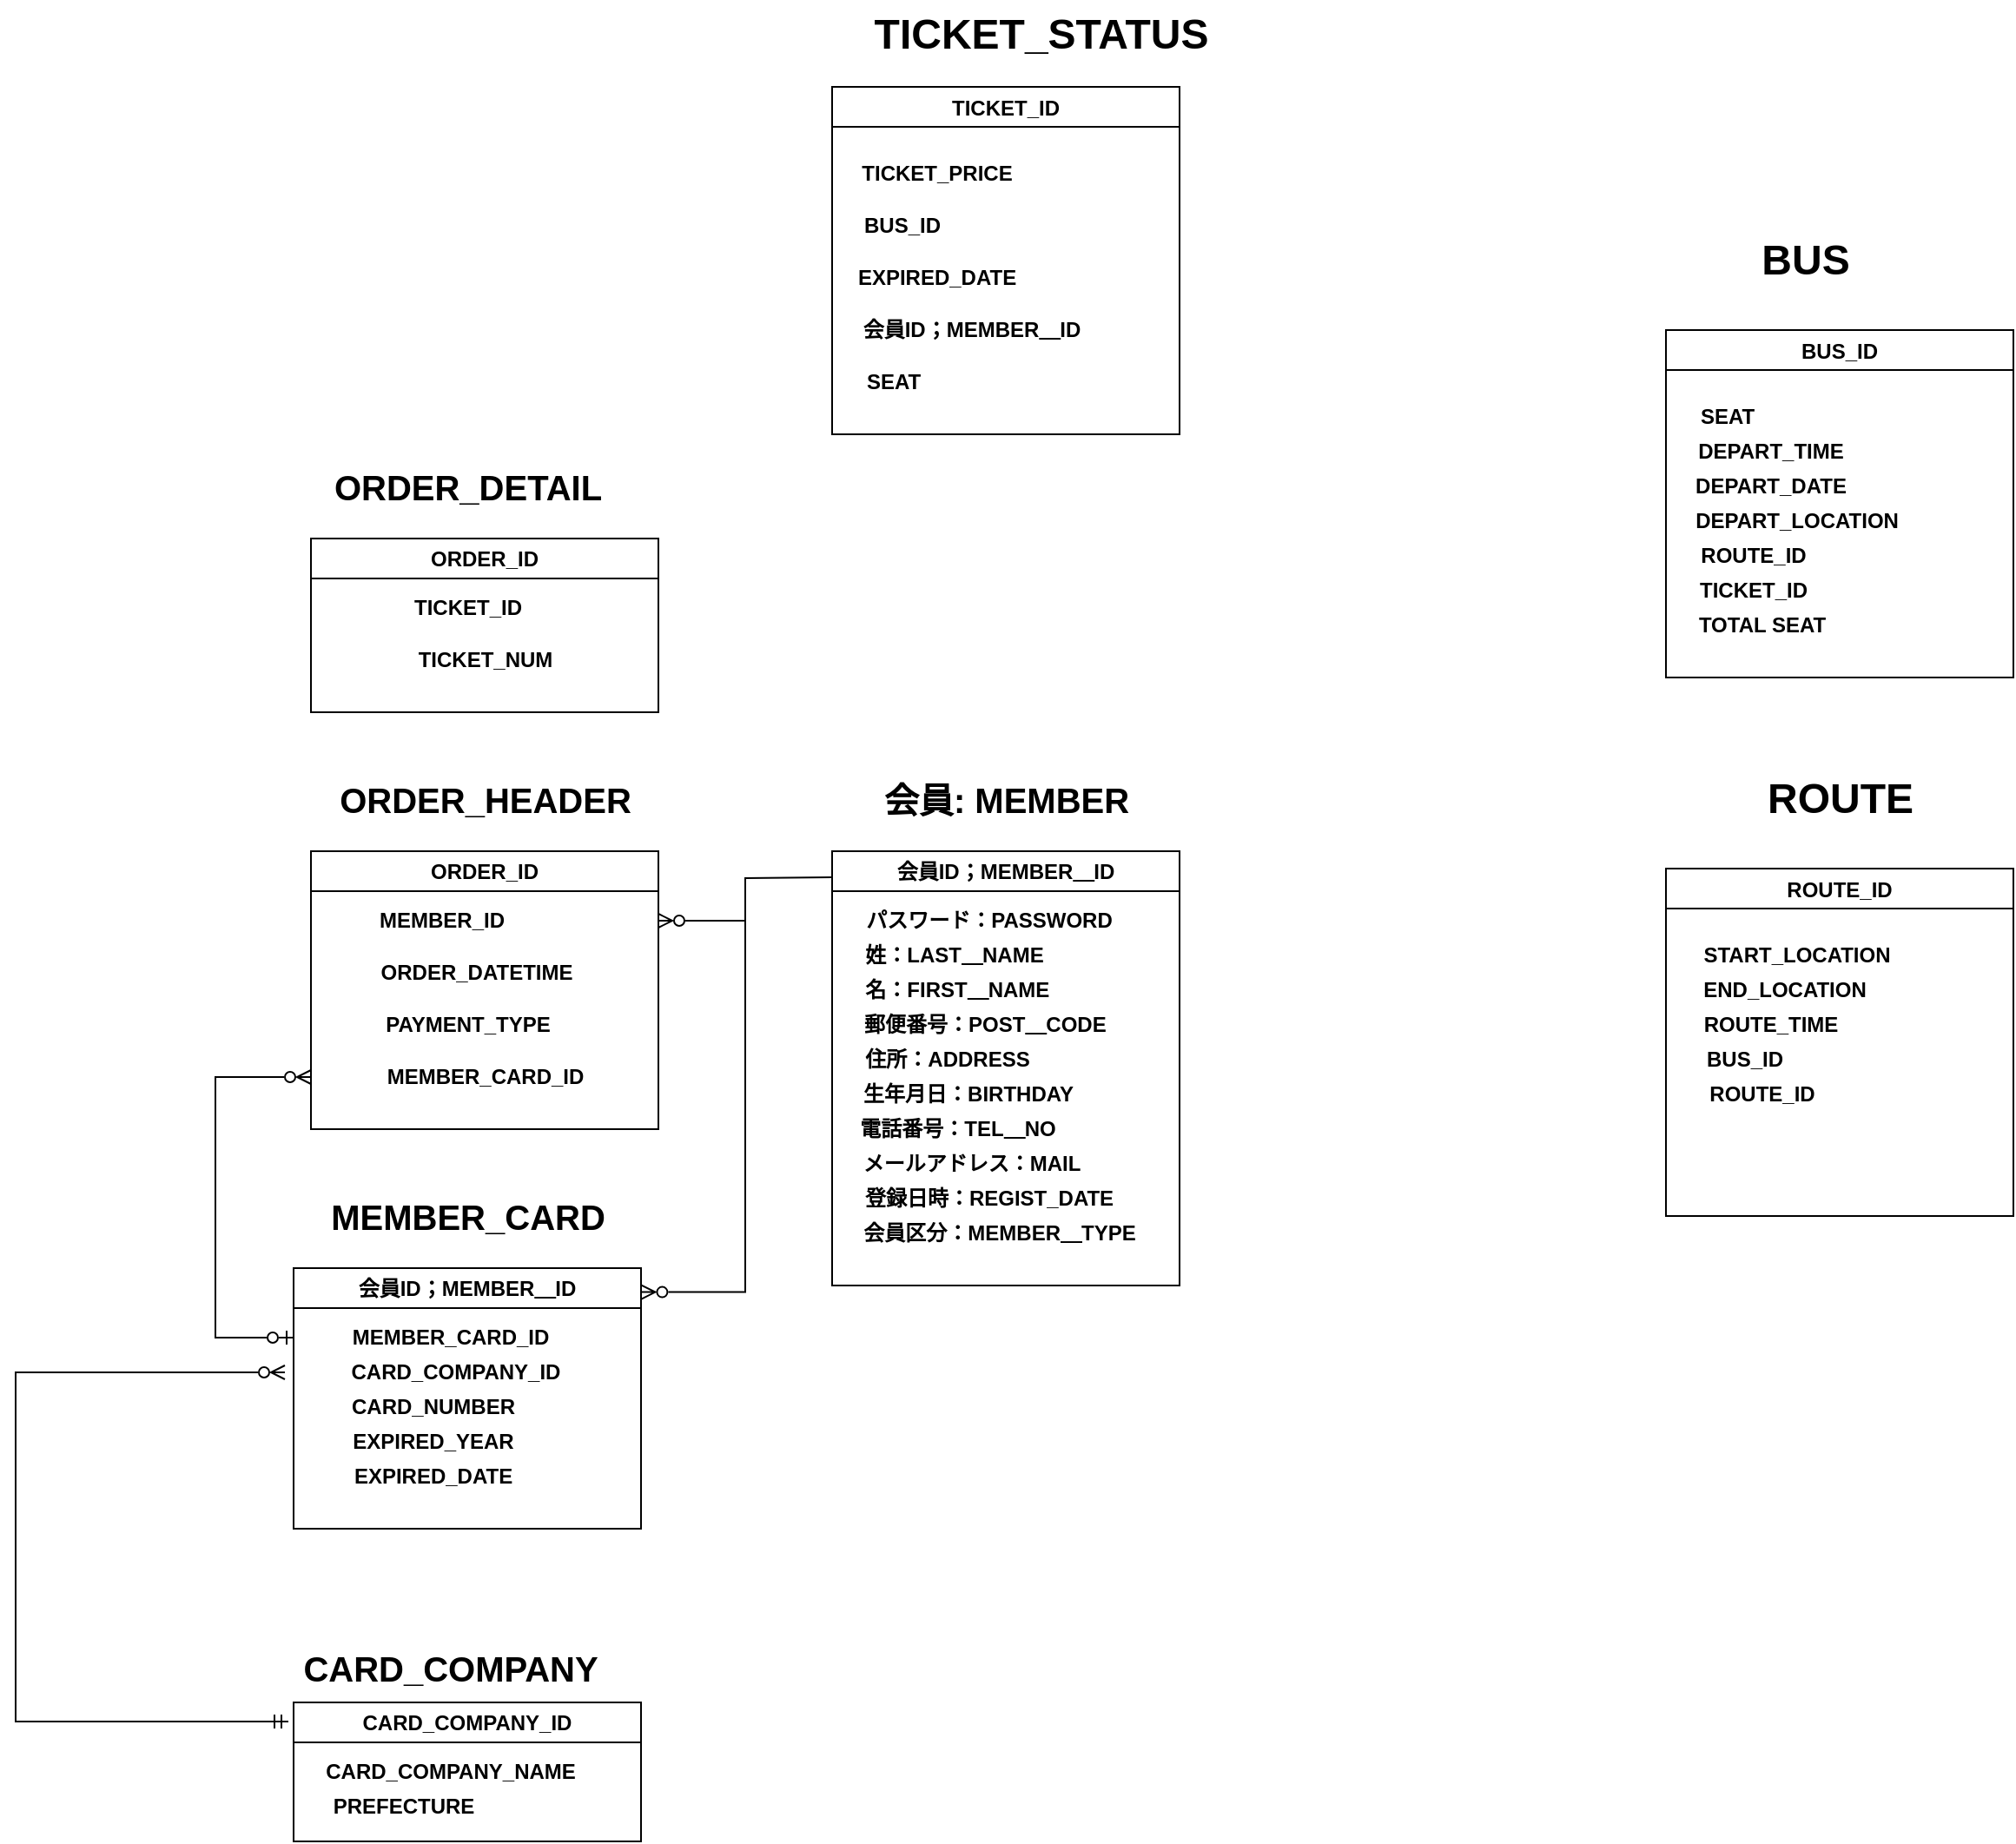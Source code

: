 <mxfile version="21.7.2" type="github">
  <diagram name="Page-1" id="74e2e168-ea6b-b213-b513-2b3c1d86103e">
    <mxGraphModel dx="931" dy="1590" grid="1" gridSize="10" guides="1" tooltips="1" connect="1" arrows="1" fold="1" page="1" pageScale="1" pageWidth="1100" pageHeight="850" background="none" math="0" shadow="0">
      <root>
        <mxCell id="0" />
        <mxCell id="1" parent="0" />
        <mxCell id="yDjKqw7yzb0ghYkaqRdv-2" value="会員ID；MEMBER＿ID" style="swimlane;whiteSpace=wrap;html=1;" parent="1" vertex="1">
          <mxGeometry x="570" y="410" width="200" height="250" as="geometry" />
        </mxCell>
        <mxCell id="yDjKqw7yzb0ghYkaqRdv-6" value="パスワード：PASSWORD" style="text;strokeColor=none;fillColor=none;html=1;fontSize=12;fontStyle=1;verticalAlign=middle;align=center;" parent="yDjKqw7yzb0ghYkaqRdv-2" vertex="1">
          <mxGeometry y="30" width="180" height="20" as="geometry" />
        </mxCell>
        <mxCell id="yDjKqw7yzb0ghYkaqRdv-7" value="姓：LAST＿NAME" style="text;strokeColor=none;fillColor=none;html=1;fontSize=12;fontStyle=1;verticalAlign=middle;align=center;" parent="yDjKqw7yzb0ghYkaqRdv-2" vertex="1">
          <mxGeometry x="-20" y="50" width="180" height="20" as="geometry" />
        </mxCell>
        <mxCell id="yDjKqw7yzb0ghYkaqRdv-8" value="&amp;nbsp;名：FIRST＿NAME" style="text;strokeColor=none;fillColor=none;html=1;fontSize=12;fontStyle=1;verticalAlign=middle;align=center;" parent="yDjKqw7yzb0ghYkaqRdv-2" vertex="1">
          <mxGeometry x="-20" y="70" width="180" height="20" as="geometry" />
        </mxCell>
        <mxCell id="yDjKqw7yzb0ghYkaqRdv-9" value="　 郵便番号：POST＿CODE" style="text;strokeColor=none;fillColor=none;html=1;fontSize=12;fontStyle=1;verticalAlign=middle;align=center;" parent="yDjKqw7yzb0ghYkaqRdv-2" vertex="1">
          <mxGeometry x="-10" y="90" width="180" height="20" as="geometry" />
        </mxCell>
        <mxCell id="yDjKqw7yzb0ghYkaqRdv-10" value="　住所：ADDRESS" style="text;strokeColor=none;fillColor=none;html=1;fontSize=12;fontStyle=1;verticalAlign=middle;align=center;" parent="yDjKqw7yzb0ghYkaqRdv-2" vertex="1">
          <mxGeometry x="-30" y="110" width="180" height="20" as="geometry" />
        </mxCell>
        <mxCell id="yDjKqw7yzb0ghYkaqRdv-69" value="　　　生年月日：BIRTHDAY" style="text;strokeColor=none;fillColor=none;html=1;fontSize=12;fontStyle=1;verticalAlign=middle;align=center;" parent="yDjKqw7yzb0ghYkaqRdv-2" vertex="1">
          <mxGeometry x="-30" y="130" width="180" height="20" as="geometry" />
        </mxCell>
        <mxCell id="yDjKqw7yzb0ghYkaqRdv-70" value="　　電話番号：TEL＿NO" style="text;strokeColor=none;fillColor=none;html=1;fontSize=12;fontStyle=1;verticalAlign=middle;align=center;" parent="yDjKqw7yzb0ghYkaqRdv-2" vertex="1">
          <mxGeometry x="-30" y="150" width="180" height="20" as="geometry" />
        </mxCell>
        <mxCell id="yDjKqw7yzb0ghYkaqRdv-71" value="メールアドレス：MAIL" style="text;strokeColor=none;fillColor=none;html=1;fontSize=12;fontStyle=1;verticalAlign=middle;align=center;" parent="yDjKqw7yzb0ghYkaqRdv-2" vertex="1">
          <mxGeometry x="-10" y="170" width="180" height="20" as="geometry" />
        </mxCell>
        <mxCell id="yDjKqw7yzb0ghYkaqRdv-72" value="登録日時：REGIST_DATE" style="text;strokeColor=none;fillColor=none;html=1;fontSize=12;fontStyle=1;verticalAlign=middle;align=center;" parent="yDjKqw7yzb0ghYkaqRdv-2" vertex="1">
          <mxGeometry y="190" width="180" height="20" as="geometry" />
        </mxCell>
        <mxCell id="yDjKqw7yzb0ghYkaqRdv-73" value="　会員区分：MEMBER＿TYPE" style="text;strokeColor=none;fillColor=none;html=1;fontSize=12;fontStyle=1;verticalAlign=middle;align=center;" parent="yDjKqw7yzb0ghYkaqRdv-2" vertex="1">
          <mxGeometry y="210" width="180" height="20" as="geometry" />
        </mxCell>
        <mxCell id="yDjKqw7yzb0ghYkaqRdv-3" value="会員: MEMBER" style="text;strokeColor=none;fillColor=none;html=1;fontSize=20;fontStyle=1;verticalAlign=middle;align=center;" parent="1" vertex="1">
          <mxGeometry x="570" y="360" width="200" height="40" as="geometry" />
        </mxCell>
        <mxCell id="yDjKqw7yzb0ghYkaqRdv-76" value="TICKET_ID" style="swimlane;" parent="1" vertex="1">
          <mxGeometry x="570" y="-30" width="200" height="200" as="geometry" />
        </mxCell>
        <mxCell id="6Mnsdf7yAfQ03zAd6nEP-5" value="TICKET_PRICE" style="text;strokeColor=none;fillColor=none;html=1;fontSize=12;fontStyle=1;verticalAlign=middle;align=center;" parent="yDjKqw7yzb0ghYkaqRdv-76" vertex="1">
          <mxGeometry x="-30" y="40" width="180" height="20" as="geometry" />
        </mxCell>
        <mxCell id="6Mnsdf7yAfQ03zAd6nEP-6" value="BUS_ID" style="text;strokeColor=none;fillColor=none;html=1;fontSize=12;fontStyle=1;verticalAlign=middle;align=center;" parent="yDjKqw7yzb0ghYkaqRdv-76" vertex="1">
          <mxGeometry x="-50" y="70" width="180" height="20" as="geometry" />
        </mxCell>
        <mxCell id="6Mnsdf7yAfQ03zAd6nEP-7" value="EXPIRED_DATE" style="text;strokeColor=none;fillColor=none;html=1;fontSize=12;fontStyle=1;verticalAlign=middle;align=center;" parent="yDjKqw7yzb0ghYkaqRdv-76" vertex="1">
          <mxGeometry x="-30" y="100" width="180" height="20" as="geometry" />
        </mxCell>
        <mxCell id="6Mnsdf7yAfQ03zAd6nEP-16" value="会員ID；MEMBER＿ID" style="text;strokeColor=none;fillColor=none;html=1;fontSize=12;fontStyle=1;verticalAlign=middle;align=center;" parent="yDjKqw7yzb0ghYkaqRdv-76" vertex="1">
          <mxGeometry x="-10" y="130" width="180" height="20" as="geometry" />
        </mxCell>
        <mxCell id="6Mnsdf7yAfQ03zAd6nEP-26" value="SEAT" style="text;strokeColor=none;fillColor=none;html=1;fontSize=12;fontStyle=1;verticalAlign=middle;align=center;" parent="yDjKqw7yzb0ghYkaqRdv-76" vertex="1">
          <mxGeometry x="-60" y="160" width="190" height="20" as="geometry" />
        </mxCell>
        <mxCell id="6Mnsdf7yAfQ03zAd6nEP-9" value="TICKET_STATUS" style="text;strokeColor=none;fillColor=none;html=1;fontSize=24;fontStyle=1;verticalAlign=middle;align=center;" parent="1" vertex="1">
          <mxGeometry x="590" y="-80" width="200" height="40" as="geometry" />
        </mxCell>
        <mxCell id="6Mnsdf7yAfQ03zAd6nEP-10" value="BUS_ID" style="swimlane;" parent="1" vertex="1">
          <mxGeometry x="1050" y="110" width="200" height="200" as="geometry" />
        </mxCell>
        <mxCell id="6Mnsdf7yAfQ03zAd6nEP-11" value="SEAT" style="text;strokeColor=none;fillColor=none;html=1;fontSize=12;fontStyle=1;verticalAlign=middle;align=center;" parent="6Mnsdf7yAfQ03zAd6nEP-10" vertex="1">
          <mxGeometry x="-60" y="40" width="190" height="20" as="geometry" />
        </mxCell>
        <mxCell id="6Mnsdf7yAfQ03zAd6nEP-12" value="DEPART_TIME" style="text;strokeColor=none;fillColor=none;html=1;fontSize=12;fontStyle=1;verticalAlign=middle;align=center;" parent="6Mnsdf7yAfQ03zAd6nEP-10" vertex="1">
          <mxGeometry x="-30" y="60" width="180" height="20" as="geometry" />
        </mxCell>
        <mxCell id="6Mnsdf7yAfQ03zAd6nEP-13" value="DEPART_DATE" style="text;strokeColor=none;fillColor=none;html=1;fontSize=12;fontStyle=1;verticalAlign=middle;align=center;" parent="6Mnsdf7yAfQ03zAd6nEP-10" vertex="1">
          <mxGeometry x="-30" y="80" width="180" height="20" as="geometry" />
        </mxCell>
        <mxCell id="6Mnsdf7yAfQ03zAd6nEP-14" value="DEPART_LOCATION" style="text;strokeColor=none;fillColor=none;html=1;fontSize=12;fontStyle=1;verticalAlign=middle;align=center;" parent="6Mnsdf7yAfQ03zAd6nEP-10" vertex="1">
          <mxGeometry x="-20" y="100" width="190" height="20" as="geometry" />
        </mxCell>
        <mxCell id="6Mnsdf7yAfQ03zAd6nEP-18" value="ROUTE_ID" style="text;strokeColor=none;fillColor=none;html=1;fontSize=12;fontStyle=1;verticalAlign=middle;align=center;" parent="6Mnsdf7yAfQ03zAd6nEP-10" vertex="1">
          <mxGeometry x="-50" y="120" width="200" height="20" as="geometry" />
        </mxCell>
        <mxCell id="6Mnsdf7yAfQ03zAd6nEP-27" value="TICKET_ID" style="text;strokeColor=none;fillColor=none;html=1;fontSize=12;fontStyle=1;verticalAlign=middle;align=center;" parent="6Mnsdf7yAfQ03zAd6nEP-10" vertex="1">
          <mxGeometry x="-45" y="140" width="190" height="20" as="geometry" />
        </mxCell>
        <mxCell id="UGFwMmbldTLrsSRiIsaC-10" value="TOTAL SEAT" style="text;strokeColor=none;fillColor=none;html=1;fontSize=12;fontStyle=1;verticalAlign=middle;align=center;" parent="6Mnsdf7yAfQ03zAd6nEP-10" vertex="1">
          <mxGeometry x="-35" y="160" width="180" height="20" as="geometry" />
        </mxCell>
        <mxCell id="6Mnsdf7yAfQ03zAd6nEP-15" value="BUS" style="text;strokeColor=none;fillColor=none;html=1;fontSize=24;fontStyle=1;verticalAlign=middle;align=center;" parent="1" vertex="1">
          <mxGeometry x="1030" y="50" width="200" height="40" as="geometry" />
        </mxCell>
        <mxCell id="6Mnsdf7yAfQ03zAd6nEP-19" value="ROUTE_ID" style="swimlane;" parent="1" vertex="1">
          <mxGeometry x="1050" y="420" width="200" height="200" as="geometry" />
        </mxCell>
        <mxCell id="6Mnsdf7yAfQ03zAd6nEP-20" value="START_LOCATION" style="text;strokeColor=none;fillColor=none;html=1;fontSize=12;fontStyle=1;verticalAlign=middle;align=center;" parent="6Mnsdf7yAfQ03zAd6nEP-19" vertex="1">
          <mxGeometry x="-20" y="40" width="190" height="20" as="geometry" />
        </mxCell>
        <mxCell id="6Mnsdf7yAfQ03zAd6nEP-21" value="END_LOCATION" style="text;strokeColor=none;fillColor=none;html=1;fontSize=12;fontStyle=1;verticalAlign=middle;align=center;" parent="6Mnsdf7yAfQ03zAd6nEP-19" vertex="1">
          <mxGeometry x="-30" y="60" width="195" height="20" as="geometry" />
        </mxCell>
        <mxCell id="6Mnsdf7yAfQ03zAd6nEP-22" value="ROUTE_TIME" style="text;strokeColor=none;fillColor=none;html=1;fontSize=12;fontStyle=1;verticalAlign=middle;align=center;" parent="6Mnsdf7yAfQ03zAd6nEP-19" vertex="1">
          <mxGeometry x="-30" y="80" width="180" height="20" as="geometry" />
        </mxCell>
        <mxCell id="6Mnsdf7yAfQ03zAd6nEP-23" value="BUS_ID" style="text;strokeColor=none;fillColor=none;html=1;fontSize=12;fontStyle=1;verticalAlign=middle;align=center;" parent="6Mnsdf7yAfQ03zAd6nEP-19" vertex="1">
          <mxGeometry x="-50" y="100" width="190" height="20" as="geometry" />
        </mxCell>
        <mxCell id="6Mnsdf7yAfQ03zAd6nEP-24" value="ROUTE_ID" style="text;strokeColor=none;fillColor=none;html=1;fontSize=12;fontStyle=1;verticalAlign=middle;align=center;" parent="6Mnsdf7yAfQ03zAd6nEP-19" vertex="1">
          <mxGeometry x="-50" y="120" width="210" height="20" as="geometry" />
        </mxCell>
        <mxCell id="6Mnsdf7yAfQ03zAd6nEP-25" value="ROUTE" style="text;strokeColor=none;fillColor=none;html=1;fontSize=24;fontStyle=1;verticalAlign=middle;align=center;" parent="1" vertex="1">
          <mxGeometry x="1050" y="360" width="200" height="40" as="geometry" />
        </mxCell>
        <mxCell id="UGFwMmbldTLrsSRiIsaC-1" value="ORDER_ID" style="swimlane;whiteSpace=wrap;html=1;" parent="1" vertex="1">
          <mxGeometry x="270" y="410" width="200" height="160" as="geometry" />
        </mxCell>
        <mxCell id="UGFwMmbldTLrsSRiIsaC-2" value="MEMBER_ID" style="text;strokeColor=none;fillColor=none;html=1;fontSize=12;fontStyle=1;verticalAlign=middle;align=center;" parent="UGFwMmbldTLrsSRiIsaC-1" vertex="1">
          <mxGeometry x="-30" y="30" width="210" height="20" as="geometry" />
        </mxCell>
        <mxCell id="UGFwMmbldTLrsSRiIsaC-5" value="ORDER_DATETIME" style="text;strokeColor=none;fillColor=none;html=1;fontSize=12;fontStyle=1;verticalAlign=middle;align=center;" parent="UGFwMmbldTLrsSRiIsaC-1" vertex="1">
          <mxGeometry y="60" width="190" height="20" as="geometry" />
        </mxCell>
        <mxCell id="UGFwMmbldTLrsSRiIsaC-6" value="PAYMENT_TYPE" style="text;strokeColor=none;fillColor=none;html=1;fontSize=12;fontStyle=1;verticalAlign=middle;align=center;" parent="UGFwMmbldTLrsSRiIsaC-1" vertex="1">
          <mxGeometry x="-10" y="90" width="200" height="20" as="geometry" />
        </mxCell>
        <mxCell id="k_bStmXS0Wy6511A6Ppj-39" value="MEMBER_CARD_ID" style="text;strokeColor=none;fillColor=none;html=1;fontSize=12;fontStyle=1;verticalAlign=middle;align=center;" vertex="1" parent="UGFwMmbldTLrsSRiIsaC-1">
          <mxGeometry x="10" y="120" width="180" height="20" as="geometry" />
        </mxCell>
        <mxCell id="UGFwMmbldTLrsSRiIsaC-12" value="ORDER_HEADER" style="text;strokeColor=none;fillColor=none;html=1;fontSize=20;fontStyle=1;verticalAlign=middle;align=center;" parent="1" vertex="1">
          <mxGeometry x="270" y="360" width="200" height="40" as="geometry" />
        </mxCell>
        <mxCell id="k_bStmXS0Wy6511A6Ppj-1" value="ORDER_ID" style="swimlane;whiteSpace=wrap;html=1;startSize=23;" vertex="1" parent="1">
          <mxGeometry x="270" y="230" width="200" height="100" as="geometry">
            <mxRectangle x="10" y="420" width="100" height="30" as="alternateBounds" />
          </mxGeometry>
        </mxCell>
        <mxCell id="k_bStmXS0Wy6511A6Ppj-2" value="TICKET_ID" style="text;strokeColor=none;fillColor=none;html=1;fontSize=12;fontStyle=1;verticalAlign=middle;align=center;" vertex="1" parent="k_bStmXS0Wy6511A6Ppj-1">
          <mxGeometry y="30" width="180" height="20" as="geometry" />
        </mxCell>
        <mxCell id="k_bStmXS0Wy6511A6Ppj-3" value="TICKET_NUM" style="text;strokeColor=none;fillColor=none;html=1;fontSize=12;fontStyle=1;verticalAlign=middle;align=center;" vertex="1" parent="k_bStmXS0Wy6511A6Ppj-1">
          <mxGeometry x="10" y="60" width="180" height="20" as="geometry" />
        </mxCell>
        <mxCell id="k_bStmXS0Wy6511A6Ppj-5" value="ORDER_DETAIL" style="text;strokeColor=none;fillColor=none;html=1;fontSize=20;fontStyle=1;verticalAlign=middle;align=center;" vertex="1" parent="1">
          <mxGeometry x="260" y="180" width="200" height="40" as="geometry" />
        </mxCell>
        <mxCell id="k_bStmXS0Wy6511A6Ppj-17" value="" style="edgeStyle=orthogonalEdgeStyle;rounded=0;orthogonalLoop=1;jettySize=auto;html=1;entryX=1;entryY=0.25;entryDx=0;entryDy=0;endArrow=ERzeroToMany;endFill=0;startArrow=none;startFill=0;" edge="1" parent="1" target="UGFwMmbldTLrsSRiIsaC-1">
          <mxGeometry relative="1" as="geometry">
            <mxPoint x="570" y="425" as="sourcePoint" />
            <mxPoint x="500" y="450" as="targetPoint" />
          </mxGeometry>
        </mxCell>
        <mxCell id="k_bStmXS0Wy6511A6Ppj-18" value="MEMBER_CARD" style="text;strokeColor=none;fillColor=none;html=1;fontSize=20;fontStyle=1;verticalAlign=middle;align=center;" vertex="1" parent="1">
          <mxGeometry x="260" y="600" width="200" height="40" as="geometry" />
        </mxCell>
        <mxCell id="k_bStmXS0Wy6511A6Ppj-19" value="会員ID；MEMBER＿ID" style="swimlane;whiteSpace=wrap;html=1;" vertex="1" parent="1">
          <mxGeometry x="260" y="650" width="200" height="150" as="geometry" />
        </mxCell>
        <mxCell id="k_bStmXS0Wy6511A6Ppj-20" value="MEMBER_CARD_ID" style="text;strokeColor=none;fillColor=none;html=1;fontSize=12;fontStyle=1;verticalAlign=middle;align=center;" vertex="1" parent="k_bStmXS0Wy6511A6Ppj-19">
          <mxGeometry y="30" width="180" height="20" as="geometry" />
        </mxCell>
        <mxCell id="k_bStmXS0Wy6511A6Ppj-21" value="CARD_COMPANY_ID" style="text;strokeColor=none;fillColor=none;html=1;fontSize=12;fontStyle=1;verticalAlign=middle;align=center;" vertex="1" parent="k_bStmXS0Wy6511A6Ppj-19">
          <mxGeometry x="-15" y="50" width="215" height="20" as="geometry" />
        </mxCell>
        <mxCell id="k_bStmXS0Wy6511A6Ppj-22" value="CARD_NUMBER" style="text;strokeColor=none;fillColor=none;html=1;fontSize=12;fontStyle=1;verticalAlign=middle;align=center;" vertex="1" parent="k_bStmXS0Wy6511A6Ppj-19">
          <mxGeometry x="-20" y="70" width="200" height="20" as="geometry" />
        </mxCell>
        <mxCell id="k_bStmXS0Wy6511A6Ppj-23" value="EXPIRED_YEAR" style="text;strokeColor=none;fillColor=none;html=1;fontSize=12;fontStyle=1;verticalAlign=middle;align=center;" vertex="1" parent="k_bStmXS0Wy6511A6Ppj-19">
          <mxGeometry x="-10" y="90" width="180" height="20" as="geometry" />
        </mxCell>
        <mxCell id="k_bStmXS0Wy6511A6Ppj-24" value="EXPIRED_DATE" style="text;strokeColor=none;fillColor=none;html=1;fontSize=12;fontStyle=1;verticalAlign=middle;align=center;" vertex="1" parent="k_bStmXS0Wy6511A6Ppj-19">
          <mxGeometry x="-30" y="110" width="220" height="20" as="geometry" />
        </mxCell>
        <mxCell id="k_bStmXS0Wy6511A6Ppj-30" value="CARD_COMPANY_ID" style="swimlane;whiteSpace=wrap;html=1;" vertex="1" parent="1">
          <mxGeometry x="260" y="900" width="200" height="80" as="geometry" />
        </mxCell>
        <mxCell id="k_bStmXS0Wy6511A6Ppj-31" value="CARD_COMPANY_NAME" style="text;strokeColor=none;fillColor=none;html=1;fontSize=12;fontStyle=1;verticalAlign=middle;align=center;" vertex="1" parent="k_bStmXS0Wy6511A6Ppj-30">
          <mxGeometry y="30" width="180" height="20" as="geometry" />
        </mxCell>
        <mxCell id="k_bStmXS0Wy6511A6Ppj-43" value="PREFECTURE" style="text;strokeColor=none;fillColor=none;html=1;fontSize=12;fontStyle=1;verticalAlign=middle;align=center;" vertex="1" parent="k_bStmXS0Wy6511A6Ppj-30">
          <mxGeometry x="-45" y="50" width="215" height="20" as="geometry" />
        </mxCell>
        <mxCell id="k_bStmXS0Wy6511A6Ppj-36" value="CARD_COMPANY" style="text;strokeColor=none;fillColor=none;html=1;fontSize=20;fontStyle=1;verticalAlign=middle;align=center;" vertex="1" parent="1">
          <mxGeometry x="250" y="860" width="200" height="40" as="geometry" />
        </mxCell>
        <mxCell id="k_bStmXS0Wy6511A6Ppj-38" value="" style="edgeStyle=orthogonalEdgeStyle;rounded=0;orthogonalLoop=1;jettySize=auto;html=1;entryX=1.001;entryY=0.092;entryDx=0;entryDy=0;entryPerimeter=0;endArrow=ERzeroToMany;endFill=0;" edge="1" parent="1" target="k_bStmXS0Wy6511A6Ppj-19">
          <mxGeometry relative="1" as="geometry">
            <mxPoint x="520" y="450" as="sourcePoint" />
            <mxPoint x="520" y="740" as="targetPoint" />
            <Array as="points">
              <mxPoint x="520" y="664" />
            </Array>
          </mxGeometry>
        </mxCell>
        <mxCell id="k_bStmXS0Wy6511A6Ppj-41" value="" style="edgeStyle=elbowEdgeStyle;rounded=0;orthogonalLoop=1;jettySize=auto;html=1;entryX=0;entryY=0.75;entryDx=0;entryDy=0;exitX=0;exitY=0.5;exitDx=0;exitDy=0;endArrow=ERzeroToMany;endFill=0;startArrow=ERzeroToOne;startFill=0;" edge="1" parent="1" source="k_bStmXS0Wy6511A6Ppj-20">
          <mxGeometry relative="1" as="geometry">
            <mxPoint x="260" y="700" as="sourcePoint" />
            <mxPoint x="270" y="540" as="targetPoint" />
            <Array as="points">
              <mxPoint x="215" y="640" />
              <mxPoint x="210" y="540" />
              <mxPoint x="210" y="540" />
            </Array>
          </mxGeometry>
        </mxCell>
        <mxCell id="k_bStmXS0Wy6511A6Ppj-42" value="" style="edgeStyle=orthogonalEdgeStyle;rounded=0;orthogonalLoop=1;jettySize=auto;html=1;entryX=0;entryY=0.5;entryDx=0;entryDy=0;endArrow=ERzeroToMany;endFill=0;startArrow=ERmandOne;startFill=0;exitX=-0.015;exitY=0.137;exitDx=0;exitDy=0;exitPerimeter=0;" edge="1" parent="1" source="k_bStmXS0Wy6511A6Ppj-30">
          <mxGeometry relative="1" as="geometry">
            <mxPoint x="100" y="910" as="sourcePoint" />
            <mxPoint x="255" y="710" as="targetPoint" />
            <Array as="points">
              <mxPoint x="100" y="911" />
              <mxPoint x="100" y="710" />
            </Array>
          </mxGeometry>
        </mxCell>
      </root>
    </mxGraphModel>
  </diagram>
</mxfile>
